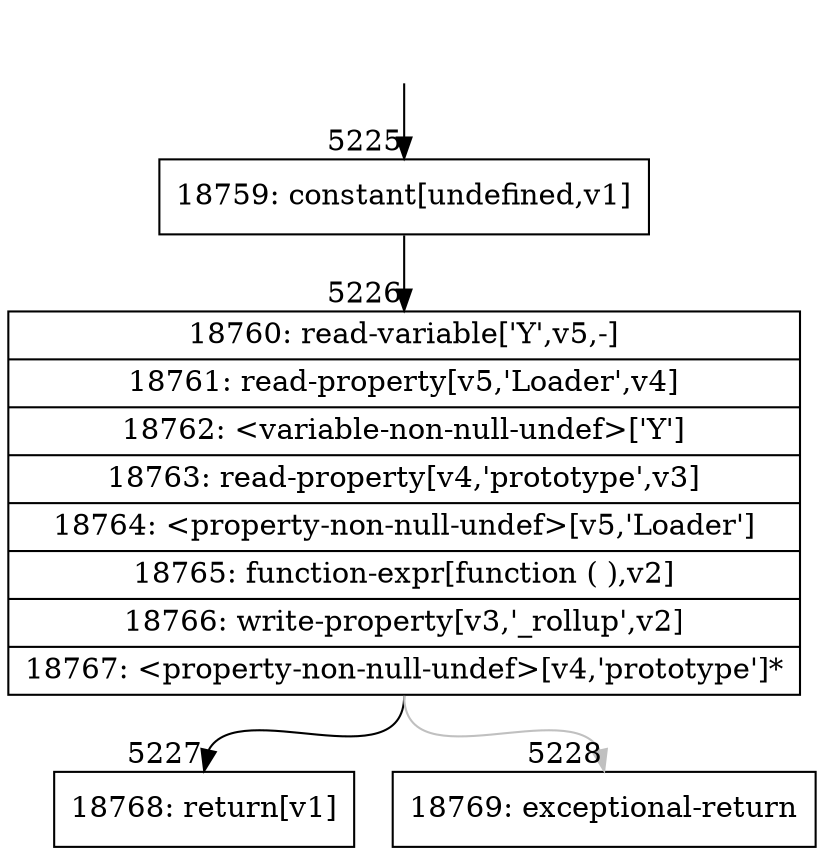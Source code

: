 digraph {
rankdir="TD"
BB_entry240[shape=none,label=""];
BB_entry240 -> BB5225 [tailport=s, headport=n, headlabel="    5225"]
BB5225 [shape=record label="{18759: constant[undefined,v1]}" ] 
BB5225 -> BB5226 [tailport=s, headport=n, headlabel="      5226"]
BB5226 [shape=record label="{18760: read-variable['Y',v5,-]|18761: read-property[v5,'Loader',v4]|18762: \<variable-non-null-undef\>['Y']|18763: read-property[v4,'prototype',v3]|18764: \<property-non-null-undef\>[v5,'Loader']|18765: function-expr[function ( ),v2]|18766: write-property[v3,'_rollup',v2]|18767: \<property-non-null-undef\>[v4,'prototype']*}" ] 
BB5226 -> BB5227 [tailport=s, headport=n, headlabel="      5227"]
BB5226 -> BB5228 [tailport=s, headport=n, color=gray, headlabel="      5228"]
BB5227 [shape=record label="{18768: return[v1]}" ] 
BB5228 [shape=record label="{18769: exceptional-return}" ] 
//#$~ 8581
}
